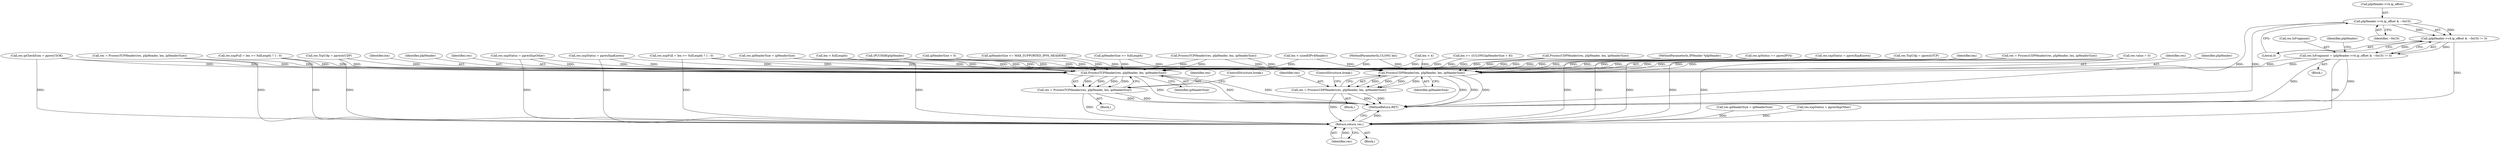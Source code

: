 digraph "0_kvm-guest-drivers-windows_fbfa4d1083ea84c5429992ca3e996d7d4fbc8238_3@pointer" {
"1000497" [label="(Call,pIpHeader->v4.ip_offset & ~0xC0)"];
"1000496" [label="(Call,(pIpHeader->v4.ip_offset & ~0xC0) != 0)"];
"1000492" [label="(Call,res.IsFragment = (pIpHeader->v4.ip_offset & ~0xC0) != 0)"];
"1000516" [label="(Call,ProcessTCPHeader(res, pIpHeader, len, ipHeaderSize))"];
"1000514" [label="(Call,res = ProcessTCPHeader(res, pIpHeader, len, ipHeaderSize))"];
"1000539" [label="(Return,return res;)"];
"1000526" [label="(Call,ProcessUDPHeader(res, pIpHeader, len, ipHeaderSize))"];
"1000524" [label="(Call,res = ProcessUDPHeader(res, pIpHeader, len, ipHeaderSize))"];
"1000433" [label="(Call,res.xxpStatus = ppresXxpOther)"];
"1000496" [label="(Call,(pIpHeader->v4.ip_offset & ~0xC0) != 0)"];
"1000226" [label="(Call,len < fullLength)"];
"1000497" [label="(Call,pIpHeader->v4.ip_offset & ~0xC0)"];
"1000519" [label="(Identifier,len)"];
"1000529" [label="(Identifier,len)"];
"1000312" [label="(Call,res.xxpStatus = ppresXxpKnown)"];
"1000111" [label="(Call,len < 4)"];
"1000283" [label="(Call,res.ipCheckSum = ppresCSOK)"];
"1000504" [label="(Literal,0)"];
"1000530" [label="(Identifier,ipHeaderSize)"];
"1000539" [label="(Return,return res;)"];
"1000102" [label="(MethodParameterIn,ULONG len)"];
"1000513" [label="(Block,)"];
"1000515" [label="(Identifier,res)"];
"1000486" [label="(Block,)"];
"1000101" [label="(MethodParameterIn,IPHeader *pIpHeader)"];
"1000461" [label="(Call,res.ipHeaderSize = ipHeaderSize)"];
"1000332" [label="(Call,res = ProcessTCPHeader(res, pIpHeader, len, ipHeaderSize))"];
"1000223" [label="(Call,ipHeaderSize >= fullLength)"];
"1000157" [label="(Call,len < sizeof(IPv4Header))"];
"1000533" [label="(Call,res.xxpStatus = ppresXxpOther)"];
"1000498" [label="(Call,pIpHeader->v4.ip_offset)"];
"1000525" [label="(Identifier,res)"];
"1000380" [label="(Call,len >= ((ULONG)ipHeaderSize + 8))"];
"1000526" [label="(Call,ProcessUDPHeader(res, pIpHeader, len, ipHeaderSize))"];
"1000354" [label="(Call,res.xxpFull = len >= fullLength ? 1 : 0)"];
"1000514" [label="(Call,res = ProcessTCPHeader(res, pIpHeader, len, ipHeaderSize))"];
"1000520" [label="(Identifier,ipHeaderSize)"];
"1000527" [label="(Identifier,res)"];
"1000528" [label="(Identifier,pIpHeader)"];
"1000516" [label="(Call,ProcessTCPHeader(res, pIpHeader, len, ipHeaderSize))"];
"1000487" [label="(Call,res.ipHeaderSize = ipHeaderSize)"];
"1000531" [label="(ControlStructure,break;)"];
"1000541" [label="(MethodReturn,RET)"];
"1000322" [label="(Call,res.xxpFull = len >= fullLength ? 1 : 0)"];
"1000540" [label="(Identifier,res)"];
"1000349" [label="(Call,res.TcpUdp = ppresIsUDP)"];
"1000366" [label="(Call,ProcessUDPHeader(res, pIpHeader, len, ipHeaderSize))"];
"1000493" [label="(Call,res.IsFragment)"];
"1000492" [label="(Call,res.IsFragment = (pIpHeader->v4.ip_offset & ~0xC0) != 0)"];
"1000524" [label="(Call,res = ProcessUDPHeader(res, pIpHeader, len, ipHeaderSize))"];
"1000481" [label="(Call,res.ipStatus == ppresIPV4)"];
"1000344" [label="(Call,res.xxpStatus = ppresXxpKnown)"];
"1000334" [label="(Call,ProcessTCPHeader(res, pIpHeader, len, ipHeaderSize))"];
"1000317" [label="(Call,res.TcpUdp = ppresIsTCP)"];
"1000364" [label="(Call,res = ProcessUDPHeader(res, pIpHeader, len, ipHeaderSize))"];
"1000518" [label="(Identifier,pIpHeader)"];
"1000508" [label="(Identifier,pIpHeader)"];
"1000523" [label="(Block,)"];
"1000393" [label="(Call,(PUCHAR)pIpHeader)"];
"1000139" [label="(Call,ipHeaderSize = 0)"];
"1000103" [label="(Block,)"];
"1000521" [label="(ControlStructure,break;)"];
"1000146" [label="(Call,res.value = 0)"];
"1000517" [label="(Identifier,res)"];
"1000446" [label="(Call,ipHeaderSize <= MAX_SUPPORTED_IPV6_HEADERS)"];
"1000503" [label="(Identifier,~0xC0)"];
"1000497" -> "1000496"  [label="AST: "];
"1000497" -> "1000503"  [label="CFG: "];
"1000498" -> "1000497"  [label="AST: "];
"1000503" -> "1000497"  [label="AST: "];
"1000504" -> "1000497"  [label="CFG: "];
"1000497" -> "1000541"  [label="DDG: "];
"1000497" -> "1000541"  [label="DDG: "];
"1000497" -> "1000496"  [label="DDG: "];
"1000497" -> "1000496"  [label="DDG: "];
"1000496" -> "1000492"  [label="AST: "];
"1000496" -> "1000504"  [label="CFG: "];
"1000504" -> "1000496"  [label="AST: "];
"1000492" -> "1000496"  [label="CFG: "];
"1000496" -> "1000541"  [label="DDG: "];
"1000496" -> "1000492"  [label="DDG: "];
"1000496" -> "1000492"  [label="DDG: "];
"1000492" -> "1000486"  [label="AST: "];
"1000493" -> "1000492"  [label="AST: "];
"1000508" -> "1000492"  [label="CFG: "];
"1000492" -> "1000541"  [label="DDG: "];
"1000492" -> "1000541"  [label="DDG: "];
"1000492" -> "1000516"  [label="DDG: "];
"1000492" -> "1000526"  [label="DDG: "];
"1000492" -> "1000539"  [label="DDG: "];
"1000516" -> "1000514"  [label="AST: "];
"1000516" -> "1000520"  [label="CFG: "];
"1000517" -> "1000516"  [label="AST: "];
"1000518" -> "1000516"  [label="AST: "];
"1000519" -> "1000516"  [label="AST: "];
"1000520" -> "1000516"  [label="AST: "];
"1000514" -> "1000516"  [label="CFG: "];
"1000516" -> "1000541"  [label="DDG: "];
"1000516" -> "1000541"  [label="DDG: "];
"1000516" -> "1000541"  [label="DDG: "];
"1000516" -> "1000514"  [label="DDG: "];
"1000516" -> "1000514"  [label="DDG: "];
"1000516" -> "1000514"  [label="DDG: "];
"1000516" -> "1000514"  [label="DDG: "];
"1000364" -> "1000516"  [label="DDG: "];
"1000332" -> "1000516"  [label="DDG: "];
"1000283" -> "1000516"  [label="DDG: "];
"1000317" -> "1000516"  [label="DDG: "];
"1000487" -> "1000516"  [label="DDG: "];
"1000312" -> "1000516"  [label="DDG: "];
"1000349" -> "1000516"  [label="DDG: "];
"1000322" -> "1000516"  [label="DDG: "];
"1000344" -> "1000516"  [label="DDG: "];
"1000481" -> "1000516"  [label="DDG: "];
"1000433" -> "1000516"  [label="DDG: "];
"1000146" -> "1000516"  [label="DDG: "];
"1000354" -> "1000516"  [label="DDG: "];
"1000334" -> "1000516"  [label="DDG: "];
"1000334" -> "1000516"  [label="DDG: "];
"1000366" -> "1000516"  [label="DDG: "];
"1000366" -> "1000516"  [label="DDG: "];
"1000393" -> "1000516"  [label="DDG: "];
"1000101" -> "1000516"  [label="DDG: "];
"1000226" -> "1000516"  [label="DDG: "];
"1000157" -> "1000516"  [label="DDG: "];
"1000111" -> "1000516"  [label="DDG: "];
"1000380" -> "1000516"  [label="DDG: "];
"1000102" -> "1000516"  [label="DDG: "];
"1000139" -> "1000516"  [label="DDG: "];
"1000446" -> "1000516"  [label="DDG: "];
"1000223" -> "1000516"  [label="DDG: "];
"1000514" -> "1000513"  [label="AST: "];
"1000515" -> "1000514"  [label="AST: "];
"1000521" -> "1000514"  [label="CFG: "];
"1000514" -> "1000541"  [label="DDG: "];
"1000514" -> "1000541"  [label="DDG: "];
"1000514" -> "1000539"  [label="DDG: "];
"1000539" -> "1000103"  [label="AST: "];
"1000539" -> "1000540"  [label="CFG: "];
"1000540" -> "1000539"  [label="AST: "];
"1000541" -> "1000539"  [label="CFG: "];
"1000539" -> "1000541"  [label="DDG: "];
"1000540" -> "1000539"  [label="DDG: "];
"1000364" -> "1000539"  [label="DDG: "];
"1000524" -> "1000539"  [label="DDG: "];
"1000332" -> "1000539"  [label="DDG: "];
"1000283" -> "1000539"  [label="DDG: "];
"1000317" -> "1000539"  [label="DDG: "];
"1000487" -> "1000539"  [label="DDG: "];
"1000312" -> "1000539"  [label="DDG: "];
"1000349" -> "1000539"  [label="DDG: "];
"1000533" -> "1000539"  [label="DDG: "];
"1000461" -> "1000539"  [label="DDG: "];
"1000322" -> "1000539"  [label="DDG: "];
"1000344" -> "1000539"  [label="DDG: "];
"1000481" -> "1000539"  [label="DDG: "];
"1000433" -> "1000539"  [label="DDG: "];
"1000146" -> "1000539"  [label="DDG: "];
"1000354" -> "1000539"  [label="DDG: "];
"1000526" -> "1000524"  [label="AST: "];
"1000526" -> "1000530"  [label="CFG: "];
"1000527" -> "1000526"  [label="AST: "];
"1000528" -> "1000526"  [label="AST: "];
"1000529" -> "1000526"  [label="AST: "];
"1000530" -> "1000526"  [label="AST: "];
"1000524" -> "1000526"  [label="CFG: "];
"1000526" -> "1000541"  [label="DDG: "];
"1000526" -> "1000541"  [label="DDG: "];
"1000526" -> "1000541"  [label="DDG: "];
"1000526" -> "1000524"  [label="DDG: "];
"1000526" -> "1000524"  [label="DDG: "];
"1000526" -> "1000524"  [label="DDG: "];
"1000526" -> "1000524"  [label="DDG: "];
"1000364" -> "1000526"  [label="DDG: "];
"1000332" -> "1000526"  [label="DDG: "];
"1000283" -> "1000526"  [label="DDG: "];
"1000317" -> "1000526"  [label="DDG: "];
"1000487" -> "1000526"  [label="DDG: "];
"1000312" -> "1000526"  [label="DDG: "];
"1000349" -> "1000526"  [label="DDG: "];
"1000322" -> "1000526"  [label="DDG: "];
"1000344" -> "1000526"  [label="DDG: "];
"1000481" -> "1000526"  [label="DDG: "];
"1000433" -> "1000526"  [label="DDG: "];
"1000146" -> "1000526"  [label="DDG: "];
"1000354" -> "1000526"  [label="DDG: "];
"1000334" -> "1000526"  [label="DDG: "];
"1000334" -> "1000526"  [label="DDG: "];
"1000366" -> "1000526"  [label="DDG: "];
"1000366" -> "1000526"  [label="DDG: "];
"1000393" -> "1000526"  [label="DDG: "];
"1000101" -> "1000526"  [label="DDG: "];
"1000226" -> "1000526"  [label="DDG: "];
"1000157" -> "1000526"  [label="DDG: "];
"1000111" -> "1000526"  [label="DDG: "];
"1000380" -> "1000526"  [label="DDG: "];
"1000102" -> "1000526"  [label="DDG: "];
"1000139" -> "1000526"  [label="DDG: "];
"1000446" -> "1000526"  [label="DDG: "];
"1000223" -> "1000526"  [label="DDG: "];
"1000524" -> "1000523"  [label="AST: "];
"1000525" -> "1000524"  [label="AST: "];
"1000531" -> "1000524"  [label="CFG: "];
"1000524" -> "1000541"  [label="DDG: "];
"1000524" -> "1000541"  [label="DDG: "];
}
